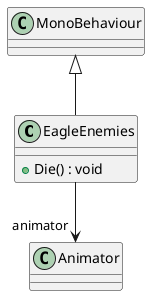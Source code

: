 @startuml
class EagleEnemies {
    + Die() : void
}
MonoBehaviour <|-- EagleEnemies
EagleEnemies --> "animator" Animator
@enduml
